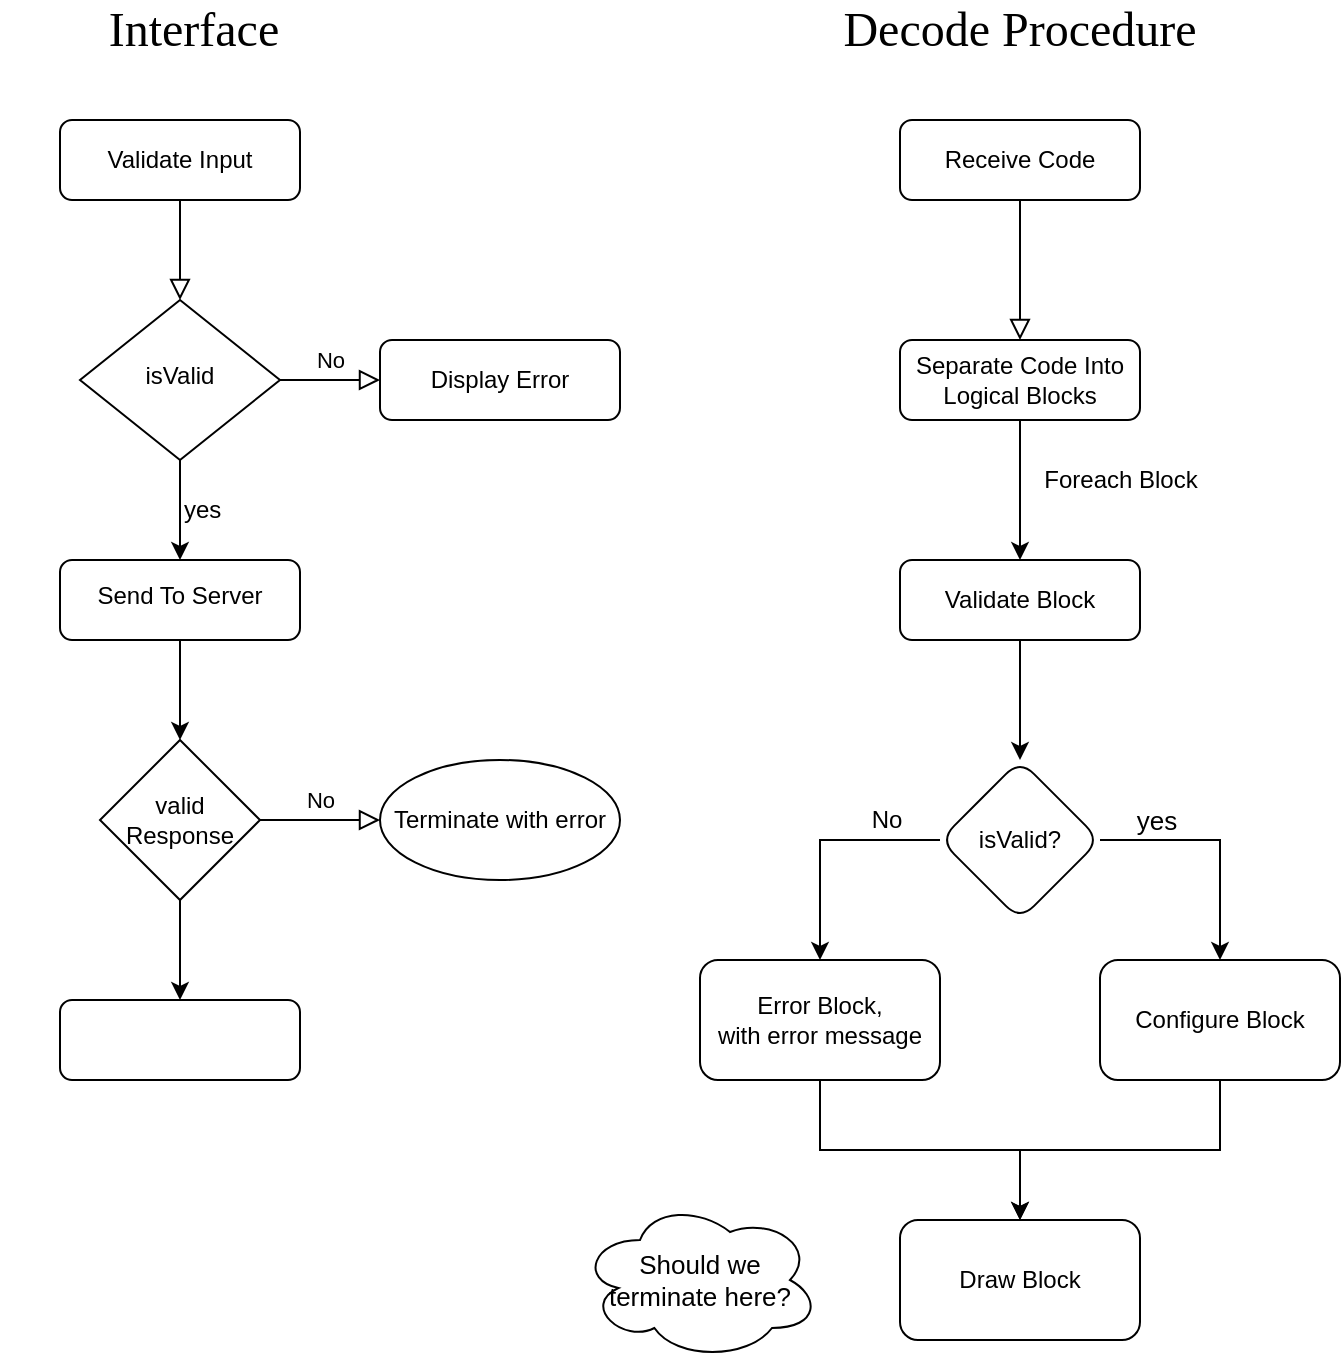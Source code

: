 <mxfile version="20.6.2" type="device"><diagram id="C5RBs43oDa-KdzZeNtuy" name="Page-1"><mxGraphModel dx="946" dy="619" grid="1" gridSize="10" guides="1" tooltips="1" connect="1" arrows="1" fold="1" page="1" pageScale="1" pageWidth="827" pageHeight="1169" math="0" shadow="0"><root><mxCell id="WIyWlLk6GJQsqaUBKTNV-0"/><mxCell id="WIyWlLk6GJQsqaUBKTNV-1" parent="WIyWlLk6GJQsqaUBKTNV-0"/><mxCell id="WIyWlLk6GJQsqaUBKTNV-2" value="" style="rounded=0;html=1;jettySize=auto;orthogonalLoop=1;fontSize=11;endArrow=block;endFill=0;endSize=8;strokeWidth=1;shadow=0;labelBackgroundColor=none;edgeStyle=orthogonalEdgeStyle;" parent="WIyWlLk6GJQsqaUBKTNV-1" source="WIyWlLk6GJQsqaUBKTNV-3" target="WIyWlLk6GJQsqaUBKTNV-6" edge="1"><mxGeometry relative="1" as="geometry"/></mxCell><mxCell id="WIyWlLk6GJQsqaUBKTNV-3" value="Validate Input" style="rounded=1;whiteSpace=wrap;html=1;fontSize=12;glass=0;strokeWidth=1;shadow=0;" parent="WIyWlLk6GJQsqaUBKTNV-1" vertex="1"><mxGeometry x="160" y="80" width="120" height="40" as="geometry"/></mxCell><mxCell id="WIyWlLk6GJQsqaUBKTNV-5" value="No" style="edgeStyle=orthogonalEdgeStyle;rounded=0;html=1;jettySize=auto;orthogonalLoop=1;fontSize=11;endArrow=block;endFill=0;endSize=8;strokeWidth=1;shadow=0;labelBackgroundColor=none;" parent="WIyWlLk6GJQsqaUBKTNV-1" source="WIyWlLk6GJQsqaUBKTNV-6" target="WIyWlLk6GJQsqaUBKTNV-7" edge="1"><mxGeometry y="10" relative="1" as="geometry"><mxPoint as="offset"/></mxGeometry></mxCell><mxCell id="fsb4stB3cno-t4cKiIa1-14" value="yes" style="edgeStyle=orthogonalEdgeStyle;rounded=0;orthogonalLoop=1;jettySize=auto;html=1;fontFamily=Helvetica;fontSize=12;align=left;" edge="1" parent="WIyWlLk6GJQsqaUBKTNV-1" source="WIyWlLk6GJQsqaUBKTNV-6" target="fsb4stB3cno-t4cKiIa1-13"><mxGeometry relative="1" as="geometry"/></mxCell><mxCell id="WIyWlLk6GJQsqaUBKTNV-6" value="isValid" style="rhombus;whiteSpace=wrap;html=1;shadow=0;fontFamily=Helvetica;fontSize=12;align=center;strokeWidth=1;spacing=6;spacingTop=-4;" parent="WIyWlLk6GJQsqaUBKTNV-1" vertex="1"><mxGeometry x="170" y="170" width="100" height="80" as="geometry"/></mxCell><mxCell id="WIyWlLk6GJQsqaUBKTNV-7" value="Display Error" style="rounded=1;whiteSpace=wrap;html=1;fontSize=12;glass=0;strokeWidth=1;shadow=0;" parent="WIyWlLk6GJQsqaUBKTNV-1" vertex="1"><mxGeometry x="320" y="190" width="120" height="40" as="geometry"/></mxCell><mxCell id="fsb4stB3cno-t4cKiIa1-0" value="" style="rounded=0;html=1;jettySize=auto;orthogonalLoop=1;fontSize=11;endArrow=block;endFill=0;endSize=8;strokeWidth=1;shadow=0;labelBackgroundColor=none;edgeStyle=orthogonalEdgeStyle;entryX=0.5;entryY=0;entryDx=0;entryDy=0;" edge="1" parent="WIyWlLk6GJQsqaUBKTNV-1" source="fsb4stB3cno-t4cKiIa1-1" target="fsb4stB3cno-t4cKiIa1-25"><mxGeometry relative="1" as="geometry"><mxPoint x="640" y="170" as="targetPoint"/></mxGeometry></mxCell><mxCell id="fsb4stB3cno-t4cKiIa1-1" value="Receive Code" style="rounded=1;whiteSpace=wrap;html=1;fontSize=12;glass=0;strokeWidth=1;shadow=0;" vertex="1" parent="WIyWlLk6GJQsqaUBKTNV-1"><mxGeometry x="580" y="80" width="120" height="40" as="geometry"/></mxCell><mxCell id="fsb4stB3cno-t4cKiIa1-11" value="Interface&amp;nbsp;" style="text;html=1;strokeColor=none;fillColor=none;align=center;verticalAlign=middle;whiteSpace=wrap;rounded=0;fontFamily=Times New Roman;fontSize=24;" vertex="1" parent="WIyWlLk6GJQsqaUBKTNV-1"><mxGeometry x="130" y="20" width="200" height="30" as="geometry"/></mxCell><mxCell id="fsb4stB3cno-t4cKiIa1-12" value="Decode Procedure" style="text;html=1;strokeColor=none;fillColor=none;align=center;verticalAlign=middle;whiteSpace=wrap;rounded=0;fontFamily=Times New Roman;fontSize=24;" vertex="1" parent="WIyWlLk6GJQsqaUBKTNV-1"><mxGeometry x="540" y="20" width="200" height="30" as="geometry"/></mxCell><mxCell id="fsb4stB3cno-t4cKiIa1-18" value="" style="edgeStyle=orthogonalEdgeStyle;rounded=0;orthogonalLoop=1;jettySize=auto;html=1;fontFamily=Times New Roman;fontSize=24;" edge="1" parent="WIyWlLk6GJQsqaUBKTNV-1" source="fsb4stB3cno-t4cKiIa1-13" target="fsb4stB3cno-t4cKiIa1-17"><mxGeometry relative="1" as="geometry"/></mxCell><mxCell id="fsb4stB3cno-t4cKiIa1-13" value="Send To Server" style="rounded=1;whiteSpace=wrap;html=1;shadow=0;strokeWidth=1;spacing=6;spacingTop=-4;" vertex="1" parent="WIyWlLk6GJQsqaUBKTNV-1"><mxGeometry x="160" y="300" width="120" height="40" as="geometry"/></mxCell><mxCell id="fsb4stB3cno-t4cKiIa1-22" value="" style="edgeStyle=orthogonalEdgeStyle;rounded=0;orthogonalLoop=1;jettySize=auto;html=1;fontFamily=Helvetica;fontSize=12;" edge="1" parent="WIyWlLk6GJQsqaUBKTNV-1" source="fsb4stB3cno-t4cKiIa1-17" target="fsb4stB3cno-t4cKiIa1-21"><mxGeometry relative="1" as="geometry"/></mxCell><mxCell id="fsb4stB3cno-t4cKiIa1-17" value="valid Response" style="rhombus;whiteSpace=wrap;html=1;fontFamily=Helvetica;fontSize=12;" vertex="1" parent="WIyWlLk6GJQsqaUBKTNV-1"><mxGeometry x="180" y="390" width="80" height="80" as="geometry"/></mxCell><mxCell id="fsb4stB3cno-t4cKiIa1-19" value="Terminate with error" style="ellipse;whiteSpace=wrap;html=1;fontSize=12;fontFamily=Helvetica;" vertex="1" parent="WIyWlLk6GJQsqaUBKTNV-1"><mxGeometry x="320" y="400" width="120" height="60" as="geometry"/></mxCell><mxCell id="fsb4stB3cno-t4cKiIa1-21" value="" style="rounded=1;whiteSpace=wrap;html=1;fontSize=12;fontFamily=Helvetica;" vertex="1" parent="WIyWlLk6GJQsqaUBKTNV-1"><mxGeometry x="160" y="520" width="120" height="40" as="geometry"/></mxCell><mxCell id="fsb4stB3cno-t4cKiIa1-24" value="No" style="edgeStyle=orthogonalEdgeStyle;rounded=0;html=1;jettySize=auto;orthogonalLoop=1;fontSize=11;endArrow=block;endFill=0;endSize=8;strokeWidth=1;shadow=0;labelBackgroundColor=none;exitX=1;exitY=0.5;exitDx=0;exitDy=0;entryX=0;entryY=0.5;entryDx=0;entryDy=0;" edge="1" parent="WIyWlLk6GJQsqaUBKTNV-1" source="fsb4stB3cno-t4cKiIa1-17" target="fsb4stB3cno-t4cKiIa1-19"><mxGeometry y="10" relative="1" as="geometry"><mxPoint as="offset"/><mxPoint x="270" y="429.5" as="sourcePoint"/><mxPoint x="320" y="430" as="targetPoint"/></mxGeometry></mxCell><mxCell id="fsb4stB3cno-t4cKiIa1-33" value="Foreach Block" style="edgeStyle=orthogonalEdgeStyle;rounded=0;orthogonalLoop=1;jettySize=auto;html=1;fontFamily=Helvetica;fontSize=12;" edge="1" parent="WIyWlLk6GJQsqaUBKTNV-1" source="fsb4stB3cno-t4cKiIa1-25" target="fsb4stB3cno-t4cKiIa1-32"><mxGeometry x="-0.143" y="50" relative="1" as="geometry"><mxPoint as="offset"/></mxGeometry></mxCell><mxCell id="fsb4stB3cno-t4cKiIa1-25" value="Separate Code Into Logical Blocks" style="rounded=1;whiteSpace=wrap;html=1;fontSize=12;glass=0;strokeWidth=1;shadow=0;" vertex="1" parent="WIyWlLk6GJQsqaUBKTNV-1"><mxGeometry x="580" y="190" width="120" height="40" as="geometry"/></mxCell><mxCell id="fsb4stB3cno-t4cKiIa1-35" value="" style="edgeStyle=orthogonalEdgeStyle;rounded=0;orthogonalLoop=1;jettySize=auto;html=1;fontFamily=Helvetica;fontSize=12;" edge="1" parent="WIyWlLk6GJQsqaUBKTNV-1" source="fsb4stB3cno-t4cKiIa1-32" target="fsb4stB3cno-t4cKiIa1-34"><mxGeometry relative="1" as="geometry"/></mxCell><mxCell id="fsb4stB3cno-t4cKiIa1-32" value="Validate Block" style="rounded=1;whiteSpace=wrap;html=1;fontSize=12;glass=0;strokeWidth=1;shadow=0;" vertex="1" parent="WIyWlLk6GJQsqaUBKTNV-1"><mxGeometry x="580" y="300" width="120" height="40" as="geometry"/></mxCell><mxCell id="fsb4stB3cno-t4cKiIa1-39" value="No" style="edgeStyle=orthogonalEdgeStyle;rounded=0;orthogonalLoop=1;jettySize=auto;html=1;fontFamily=Helvetica;fontSize=12;exitX=0;exitY=0.5;exitDx=0;exitDy=0;" edge="1" parent="WIyWlLk6GJQsqaUBKTNV-1" source="fsb4stB3cno-t4cKiIa1-34" target="fsb4stB3cno-t4cKiIa1-38"><mxGeometry x="-0.538" y="-10" relative="1" as="geometry"><mxPoint as="offset"/></mxGeometry></mxCell><mxCell id="fsb4stB3cno-t4cKiIa1-34" value="isValid?" style="rhombus;whiteSpace=wrap;html=1;rounded=1;glass=0;strokeWidth=1;shadow=0;" vertex="1" parent="WIyWlLk6GJQsqaUBKTNV-1"><mxGeometry x="600" y="400" width="80" height="80" as="geometry"/></mxCell><mxCell id="fsb4stB3cno-t4cKiIa1-49" value="" style="edgeStyle=orthogonalEdgeStyle;rounded=0;orthogonalLoop=1;jettySize=auto;html=1;fontFamily=Helvetica;fontSize=13;" edge="1" parent="WIyWlLk6GJQsqaUBKTNV-1" source="fsb4stB3cno-t4cKiIa1-38" target="fsb4stB3cno-t4cKiIa1-48"><mxGeometry relative="1" as="geometry"/></mxCell><mxCell id="fsb4stB3cno-t4cKiIa1-38" value="Error Block, &lt;br&gt;with error message" style="whiteSpace=wrap;html=1;rounded=1;glass=0;strokeWidth=1;shadow=0;" vertex="1" parent="WIyWlLk6GJQsqaUBKTNV-1"><mxGeometry x="480" y="500" width="120" height="60" as="geometry"/></mxCell><mxCell id="fsb4stB3cno-t4cKiIa1-45" value="Configure Block" style="whiteSpace=wrap;html=1;rounded=1;glass=0;strokeWidth=1;shadow=0;" vertex="1" parent="WIyWlLk6GJQsqaUBKTNV-1"><mxGeometry x="680" y="500" width="120" height="60" as="geometry"/></mxCell><mxCell id="fsb4stB3cno-t4cKiIa1-47" value="yes" style="endArrow=classic;html=1;rounded=0;fontFamily=Helvetica;fontSize=13;exitX=1;exitY=0.5;exitDx=0;exitDy=0;entryX=0.5;entryY=0;entryDx=0;entryDy=0;" edge="1" parent="WIyWlLk6GJQsqaUBKTNV-1" source="fsb4stB3cno-t4cKiIa1-34" target="fsb4stB3cno-t4cKiIa1-45"><mxGeometry x="-0.538" y="10" width="50" height="50" relative="1" as="geometry"><mxPoint x="540" y="540" as="sourcePoint"/><mxPoint x="740" y="510" as="targetPoint"/><Array as="points"><mxPoint x="740" y="440"/></Array><mxPoint as="offset"/></mxGeometry></mxCell><mxCell id="fsb4stB3cno-t4cKiIa1-48" value="Draw Block" style="whiteSpace=wrap;html=1;rounded=1;glass=0;strokeWidth=1;shadow=0;" vertex="1" parent="WIyWlLk6GJQsqaUBKTNV-1"><mxGeometry x="580" y="630" width="120" height="60" as="geometry"/></mxCell><mxCell id="fsb4stB3cno-t4cKiIa1-50" value="" style="edgeStyle=orthogonalEdgeStyle;rounded=0;orthogonalLoop=1;jettySize=auto;html=1;fontFamily=Helvetica;fontSize=13;exitX=0.5;exitY=1;exitDx=0;exitDy=0;" edge="1" parent="WIyWlLk6GJQsqaUBKTNV-1" source="fsb4stB3cno-t4cKiIa1-45" target="fsb4stB3cno-t4cKiIa1-48"><mxGeometry relative="1" as="geometry"><mxPoint x="550" y="580" as="sourcePoint"/><mxPoint x="640" y="640" as="targetPoint"/></mxGeometry></mxCell><mxCell id="fsb4stB3cno-t4cKiIa1-51" value="Should we terminate here?" style="ellipse;shape=cloud;whiteSpace=wrap;html=1;fontFamily=Helvetica;fontSize=13;" vertex="1" parent="WIyWlLk6GJQsqaUBKTNV-1"><mxGeometry x="420" y="620" width="120" height="80" as="geometry"/></mxCell></root></mxGraphModel></diagram></mxfile>
